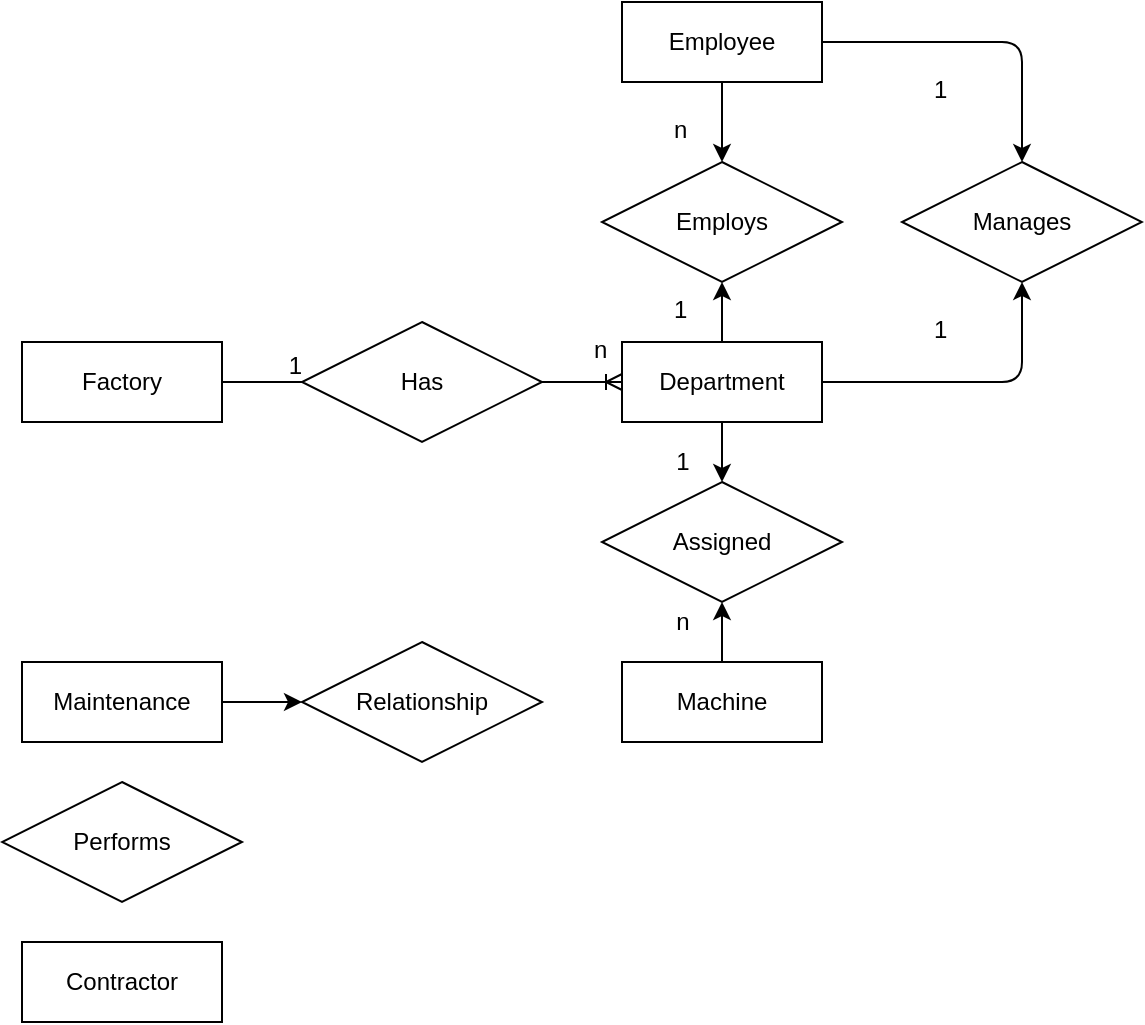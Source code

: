 <mxfile version="13.7.5" type="github">
  <diagram id="R2lEEEUBdFMjLlhIrx00" name="Page-1">
    <mxGraphModel dx="1718" dy="929" grid="1" gridSize="10" guides="1" tooltips="1" connect="1" arrows="1" fold="1" page="1" pageScale="1" pageWidth="1100" pageHeight="850" math="0" shadow="0" extFonts="Permanent Marker^https://fonts.googleapis.com/css?family=Permanent+Marker">
      <root>
        <mxCell id="0" />
        <mxCell id="1" parent="0" />
        <mxCell id="Bd_Znv9zzZqGdn2Q8TQX-7" style="edgeStyle=orthogonalEdgeStyle;orthogonalLoop=1;jettySize=auto;html=1;exitX=1;exitY=0.5;exitDx=0;exitDy=0;entryX=1;entryY=0.5;entryDx=0;entryDy=0;entryPerimeter=0;horizontal=1;labelBorderColor=none;" edge="1" parent="1" source="Bd_Znv9zzZqGdn2Q8TQX-1" target="Bd_Znv9zzZqGdn2Q8TQX-1">
          <mxGeometry relative="1" as="geometry" />
        </mxCell>
        <mxCell id="Bd_Znv9zzZqGdn2Q8TQX-1" value="Factory" style="whiteSpace=wrap;html=1;align=center;horizontal=1;labelBorderColor=none;" vertex="1" parent="1">
          <mxGeometry x="70" y="200" width="100" height="40" as="geometry" />
        </mxCell>
        <mxCell id="Bd_Znv9zzZqGdn2Q8TQX-8" style="edgeStyle=orthogonalEdgeStyle;orthogonalLoop=1;jettySize=auto;html=1;exitX=0;exitY=0.5;exitDx=0;exitDy=0;horizontal=1;labelBorderColor=none;" edge="1" parent="1" source="Bd_Znv9zzZqGdn2Q8TQX-2">
          <mxGeometry relative="1" as="geometry">
            <mxPoint x="370" y="220" as="targetPoint" />
          </mxGeometry>
        </mxCell>
        <mxCell id="Bd_Znv9zzZqGdn2Q8TQX-16" style="edgeStyle=orthogonalEdgeStyle;orthogonalLoop=1;jettySize=auto;html=1;exitX=0.5;exitY=0;exitDx=0;exitDy=0;entryX=0.5;entryY=1;entryDx=0;entryDy=0;horizontal=1;labelBorderColor=none;" edge="1" parent="1" source="Bd_Znv9zzZqGdn2Q8TQX-2" target="Bd_Znv9zzZqGdn2Q8TQX-14">
          <mxGeometry relative="1" as="geometry" />
        </mxCell>
        <mxCell id="Bd_Znv9zzZqGdn2Q8TQX-28" style="edgeStyle=orthogonalEdgeStyle;orthogonalLoop=1;jettySize=auto;html=1;exitX=0.5;exitY=1;exitDx=0;exitDy=0;entryX=0.5;entryY=0;entryDx=0;entryDy=0;horizontal=1;labelBorderColor=none;" edge="1" parent="1" source="Bd_Znv9zzZqGdn2Q8TQX-2" target="Bd_Znv9zzZqGdn2Q8TQX-27">
          <mxGeometry relative="1" as="geometry" />
        </mxCell>
        <mxCell id="Bd_Znv9zzZqGdn2Q8TQX-2" value="Department" style="whiteSpace=wrap;html=1;align=center;horizontal=1;labelBorderColor=none;" vertex="1" parent="1">
          <mxGeometry x="370" y="200" width="100" height="40" as="geometry" />
        </mxCell>
        <mxCell id="Bd_Znv9zzZqGdn2Q8TQX-3" value="Has" style="shape=rhombus;perimeter=rhombusPerimeter;whiteSpace=wrap;html=1;align=center;horizontal=1;labelBorderColor=none;" vertex="1" parent="1">
          <mxGeometry x="210" y="190" width="120" height="60" as="geometry" />
        </mxCell>
        <mxCell id="Bd_Znv9zzZqGdn2Q8TQX-13" value="n" style="text;strokeColor=none;fillColor=none;spacingLeft=4;spacingRight=4;overflow=hidden;rotatable=0;points=[[0,0.5],[1,0.5]];portConstraint=eastwest;fontSize=12;horizontal=1;labelBorderColor=none;" vertex="1" parent="1">
          <mxGeometry x="350" y="190" width="40" height="30" as="geometry" />
        </mxCell>
        <mxCell id="Bd_Znv9zzZqGdn2Q8TQX-14" value="Employs" style="shape=rhombus;perimeter=rhombusPerimeter;whiteSpace=wrap;html=1;align=center;horizontal=1;labelBorderColor=none;" vertex="1" parent="1">
          <mxGeometry x="360" y="110" width="120" height="60" as="geometry" />
        </mxCell>
        <mxCell id="Bd_Znv9zzZqGdn2Q8TQX-17" style="edgeStyle=orthogonalEdgeStyle;orthogonalLoop=1;jettySize=auto;html=1;exitX=0.5;exitY=1;exitDx=0;exitDy=0;entryX=0.5;entryY=0;entryDx=0;entryDy=0;horizontal=1;labelBorderColor=none;" edge="1" parent="1" source="Bd_Znv9zzZqGdn2Q8TQX-15" target="Bd_Znv9zzZqGdn2Q8TQX-14">
          <mxGeometry relative="1" as="geometry" />
        </mxCell>
        <mxCell id="Bd_Znv9zzZqGdn2Q8TQX-15" value="Employee" style="whiteSpace=wrap;html=1;align=center;horizontal=1;labelBorderColor=none;" vertex="1" parent="1">
          <mxGeometry x="370" y="30" width="100" height="40" as="geometry" />
        </mxCell>
        <mxCell id="Bd_Znv9zzZqGdn2Q8TQX-18" value="1" style="text;strokeColor=none;fillColor=none;spacingLeft=4;spacingRight=4;overflow=hidden;rotatable=0;points=[[0,0.5],[1,0.5]];portConstraint=eastwest;fontSize=12;horizontal=1;labelBorderColor=none;" vertex="1" parent="1">
          <mxGeometry x="390" y="170" width="40" height="30" as="geometry" />
        </mxCell>
        <mxCell id="Bd_Znv9zzZqGdn2Q8TQX-19" value="n" style="text;strokeColor=none;fillColor=none;spacingLeft=4;spacingRight=4;overflow=hidden;rotatable=0;points=[[0,0.5],[1,0.5]];portConstraint=eastwest;fontSize=12;horizontal=1;labelBorderColor=none;" vertex="1" parent="1">
          <mxGeometry x="390" y="80" width="40" height="30" as="geometry" />
        </mxCell>
        <mxCell id="Bd_Znv9zzZqGdn2Q8TQX-21" style="edgeStyle=orthogonalEdgeStyle;orthogonalLoop=1;jettySize=auto;html=1;entryX=0.5;entryY=1;entryDx=0;entryDy=0;horizontal=1;labelBorderColor=none;" edge="1" parent="1" target="Bd_Znv9zzZqGdn2Q8TQX-20">
          <mxGeometry relative="1" as="geometry">
            <mxPoint x="470" y="220" as="sourcePoint" />
            <Array as="points">
              <mxPoint x="570" y="220" />
            </Array>
          </mxGeometry>
        </mxCell>
        <mxCell id="Bd_Znv9zzZqGdn2Q8TQX-22" style="edgeStyle=orthogonalEdgeStyle;orthogonalLoop=1;jettySize=auto;html=1;horizontal=1;labelBorderColor=none;" edge="1" parent="1" target="Bd_Znv9zzZqGdn2Q8TQX-20">
          <mxGeometry relative="1" as="geometry">
            <mxPoint x="470" y="50" as="sourcePoint" />
            <Array as="points">
              <mxPoint x="570" y="50" />
            </Array>
          </mxGeometry>
        </mxCell>
        <mxCell id="Bd_Znv9zzZqGdn2Q8TQX-20" value="Manages" style="shape=rhombus;perimeter=rhombusPerimeter;whiteSpace=wrap;html=1;align=center;horizontal=1;labelBorderColor=none;" vertex="1" parent="1">
          <mxGeometry x="510" y="110" width="120" height="60" as="geometry" />
        </mxCell>
        <mxCell id="Bd_Znv9zzZqGdn2Q8TQX-23" value="1" style="text;strokeColor=none;fillColor=none;spacingLeft=4;spacingRight=4;overflow=hidden;rotatable=0;points=[[0,0.5],[1,0.5]];portConstraint=eastwest;fontSize=12;horizontal=1;labelBorderColor=none;" vertex="1" parent="1">
          <mxGeometry x="520" y="60" width="40" height="30" as="geometry" />
        </mxCell>
        <mxCell id="Bd_Znv9zzZqGdn2Q8TQX-24" value="1" style="text;strokeColor=none;fillColor=none;spacingLeft=4;spacingRight=4;overflow=hidden;rotatable=0;points=[[0,0.5],[1,0.5]];portConstraint=eastwest;fontSize=12;horizontal=1;labelBorderColor=none;" vertex="1" parent="1">
          <mxGeometry x="520" y="180" width="40" height="30" as="geometry" />
        </mxCell>
        <mxCell id="Bd_Znv9zzZqGdn2Q8TQX-29" style="edgeStyle=orthogonalEdgeStyle;orthogonalLoop=1;jettySize=auto;html=1;exitX=0.5;exitY=0;exitDx=0;exitDy=0;entryX=0.5;entryY=1;entryDx=0;entryDy=0;horizontal=1;labelBorderColor=none;" edge="1" parent="1" source="Bd_Znv9zzZqGdn2Q8TQX-26" target="Bd_Znv9zzZqGdn2Q8TQX-27">
          <mxGeometry relative="1" as="geometry" />
        </mxCell>
        <mxCell id="Bd_Znv9zzZqGdn2Q8TQX-26" value="Machine" style="whiteSpace=wrap;html=1;align=center;horizontal=1;labelBorderColor=none;" vertex="1" parent="1">
          <mxGeometry x="370" y="360" width="100" height="40" as="geometry" />
        </mxCell>
        <mxCell id="Bd_Znv9zzZqGdn2Q8TQX-27" value="Assigned" style="shape=rhombus;perimeter=rhombusPerimeter;whiteSpace=wrap;html=1;align=center;horizontal=1;labelBorderColor=none;" vertex="1" parent="1">
          <mxGeometry x="360" y="270" width="120" height="60" as="geometry" />
        </mxCell>
        <mxCell id="Bd_Znv9zzZqGdn2Q8TQX-30" value="1" style="text;html=1;align=center;verticalAlign=middle;resizable=0;points=[];autosize=1;horizontal=1;labelBorderColor=none;" vertex="1" parent="1">
          <mxGeometry x="390" y="250" width="20" height="20" as="geometry" />
        </mxCell>
        <mxCell id="Bd_Znv9zzZqGdn2Q8TQX-31" value="n" style="text;html=1;align=center;verticalAlign=middle;resizable=0;points=[];autosize=1;horizontal=1;labelBorderColor=none;" vertex="1" parent="1">
          <mxGeometry x="390" y="330" width="20" height="20" as="geometry" />
        </mxCell>
        <mxCell id="Bd_Znv9zzZqGdn2Q8TQX-53" style="edgeStyle=entityRelationEdgeStyle;rounded=0;orthogonalLoop=1;jettySize=auto;html=1;exitX=1;exitY=0.5;exitDx=0;exitDy=0;entryX=0;entryY=0.5;entryDx=0;entryDy=0;" edge="1" parent="1" source="Bd_Znv9zzZqGdn2Q8TQX-32" target="Bd_Znv9zzZqGdn2Q8TQX-34">
          <mxGeometry relative="1" as="geometry" />
        </mxCell>
        <mxCell id="Bd_Znv9zzZqGdn2Q8TQX-32" value="Maintenance" style="whiteSpace=wrap;html=1;align=center;horizontal=1;labelBorderColor=none;" vertex="1" parent="1">
          <mxGeometry x="70" y="360" width="100" height="40" as="geometry" />
        </mxCell>
        <mxCell id="Bd_Znv9zzZqGdn2Q8TQX-33" value="Contractor" style="whiteSpace=wrap;html=1;align=center;horizontal=1;labelBorderColor=none;" vertex="1" parent="1">
          <mxGeometry x="70" y="500" width="100" height="40" as="geometry" />
        </mxCell>
        <mxCell id="Bd_Znv9zzZqGdn2Q8TQX-34" value="Relationship" style="shape=rhombus;perimeter=rhombusPerimeter;whiteSpace=wrap;html=1;align=center;horizontal=1;labelBorderColor=none;" vertex="1" parent="1">
          <mxGeometry x="210" y="350" width="120" height="60" as="geometry" />
        </mxCell>
        <mxCell id="Bd_Znv9zzZqGdn2Q8TQX-35" value="Performs" style="shape=rhombus;perimeter=rhombusPerimeter;whiteSpace=wrap;html=1;align=center;horizontal=1;labelBorderColor=none;" vertex="1" parent="1">
          <mxGeometry x="60" y="420" width="120" height="60" as="geometry" />
        </mxCell>
        <mxCell id="Bd_Znv9zzZqGdn2Q8TQX-40" value="" style="edgeStyle=entityRelationEdgeStyle;fontSize=12;html=1;endArrow=ERoneToMany;entryX=0;entryY=0.5;entryDx=0;entryDy=0;exitX=1;exitY=0.5;exitDx=0;exitDy=0;horizontal=1;labelBorderColor=none;" edge="1" parent="1" source="Bd_Znv9zzZqGdn2Q8TQX-3" target="Bd_Znv9zzZqGdn2Q8TQX-2">
          <mxGeometry width="100" height="100" relative="1" as="geometry">
            <mxPoint x="350" y="470" as="sourcePoint" />
            <mxPoint x="450" y="370" as="targetPoint" />
          </mxGeometry>
        </mxCell>
        <mxCell id="Bd_Znv9zzZqGdn2Q8TQX-49" value="" style="endArrow=none;html=1;rounded=0;exitX=1;exitY=0.5;exitDx=0;exitDy=0;entryX=0;entryY=0.5;entryDx=0;entryDy=0;horizontal=1;labelBorderColor=none;" edge="1" parent="1" source="Bd_Znv9zzZqGdn2Q8TQX-1" target="Bd_Znv9zzZqGdn2Q8TQX-3">
          <mxGeometry relative="1" as="geometry">
            <mxPoint x="320" y="420" as="sourcePoint" />
            <mxPoint x="480" y="420" as="targetPoint" />
          </mxGeometry>
        </mxCell>
        <mxCell id="Bd_Znv9zzZqGdn2Q8TQX-50" value="1" style="resizable=0;html=1;align=right;verticalAlign=bottom;horizontal=1;labelBorderColor=none;" connectable="0" vertex="1" parent="Bd_Znv9zzZqGdn2Q8TQX-49">
          <mxGeometry x="1" relative="1" as="geometry" />
        </mxCell>
      </root>
    </mxGraphModel>
  </diagram>
</mxfile>
